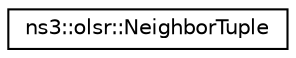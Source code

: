 digraph "Graphical Class Hierarchy"
{
 // LATEX_PDF_SIZE
  edge [fontname="Helvetica",fontsize="10",labelfontname="Helvetica",labelfontsize="10"];
  node [fontname="Helvetica",fontsize="10",shape=record];
  rankdir="LR";
  Node0 [label="ns3::olsr::NeighborTuple",height=0.2,width=0.4,color="black", fillcolor="white", style="filled",URL="$structns3_1_1olsr_1_1_neighbor_tuple.html",tooltip="A Neighbor Tuple."];
}
